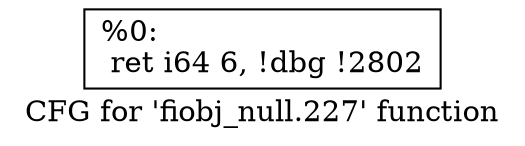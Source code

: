 digraph "CFG for 'fiobj_null.227' function" {
	label="CFG for 'fiobj_null.227' function";

	Node0x55685206fe00 [shape=record,label="{%0:\l  ret i64 6, !dbg !2802\l}"];
}
